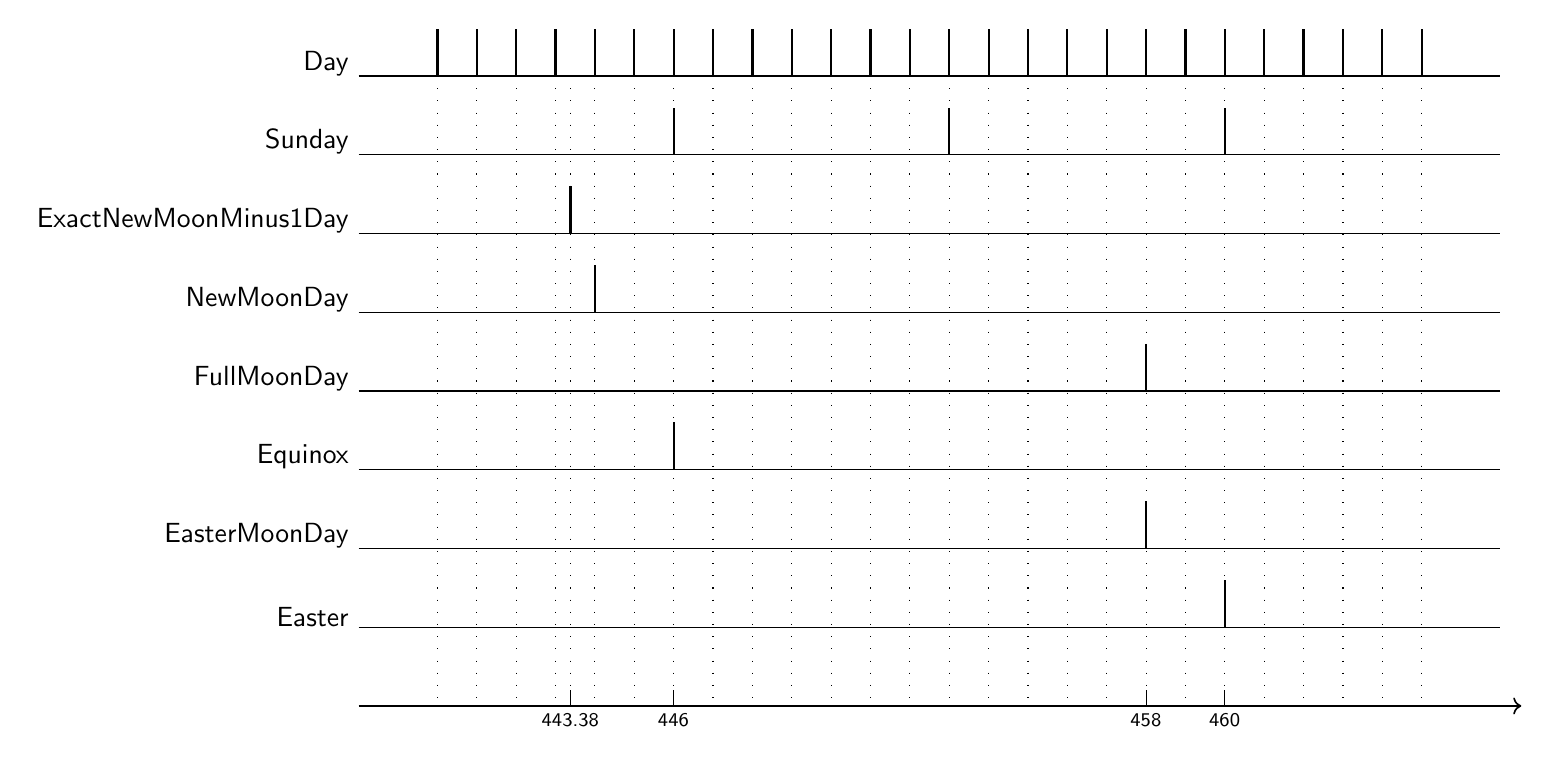 \pgfkeysifdefined{/tikz/tesl clock name/.@cmd}{}{%
  \tikzstyle{tesl clock name}=[node font=\sffamily, above left, inner ysep=0pt]
}
\pgfkeysifdefined{/tikz/tesl time line/.@cmd}{}{%
  \tikzstyle{tesl time line}=[->,shorten >=1pt,auto,semithick]
}
\pgfkeysifdefined{/tikz/tesl tick helper/.@cmd}{}{%
  \tikzstyle{tesl tick helper}=[loosely dotted]
}
\pgfkeysifdefined{/tikz/tesl clock tick mark/.@cmd}{}{%
  \tikzstyle{tesl clock tick mark}=[thick]
}
\pgfkeysifdefined{/tikz/tesl tick mark/.@cmd}{}{%
  \tikzstyle{tesl tick mark}=[]
}
\pgfkeysifdefined{/tikz/tesl tick label/.@cmd}{}{%
  \tikzstyle{tesl tick label}=[below, node font={\sffamily\scriptsize}]
}
\pgfkeysifdefined{/tikz/tesl clock line/.@cmd}{}{%
  \tikzstyle{tesl clock line}=[]
}
\expandafter\ifx\csname teslclocktickheight\endcsname\relax
  \def\teslclocktickheight{0.6}%
\fi
\expandafter\ifx\csname tesltimetickheight\endcsname\relax
  \def\tesltimetickheight{0.2}%
\fi
\expandafter\ifx\csname teslxoffsetfromtimeorigin\endcsname\relax
  \def\teslxoffsetfromtimeorigin{-1}%
\fi
\expandafter\ifx\csname teslextraclocklength\endcsname\relax
  \def\teslextraclocklength{1}%
\fi
\expandafter\ifx\csname teslextratimelinelength\endcsname\relax
  \def\teslextratimelinelength{0.3}%
\fi
\expandafter\ifx\csname teslpicid\endcsname\relax
  \def\teslpicid{}%
\fi

\path (220, -0) ++(\teslxoffsetfromtimeorigin, 0) coordinate (\teslpicid c_0) ;
\path (220, -0) ++(12.5, 0) ++(\teslextraclocklength, 0) coordinate (\teslpicid c_0_end) ;
\draw[tesl clock line] (\teslpicid c_0) node[tesl clock name] {Day} -- (\teslpicid c_0_end) ;
\path (220, -1) ++(\teslxoffsetfromtimeorigin, 0) coordinate (\teslpicid c_1) ;
\path (220, -1) ++(12.5, 0) ++(\teslextraclocklength, 0) coordinate (\teslpicid c_1_end) ;
\draw[tesl clock line] (\teslpicid c_1) node[tesl clock name] {Sunday} -- (\teslpicid c_1_end) ;
\path (220, -2) ++(\teslxoffsetfromtimeorigin, 0) coordinate (\teslpicid c_2) ;
\path (220, -2) ++(12.5, 0) ++(\teslextraclocklength, 0) coordinate (\teslpicid c_2_end) ;
\draw[tesl clock line] (\teslpicid c_2) node[tesl clock name] {ExactNewMoonMinus1Day} -- (\teslpicid c_2_end) ;
\path (220, -3) ++(\teslxoffsetfromtimeorigin, 0) coordinate (\teslpicid c_3) ;
\path (220, -3) ++(12.5, 0) ++(\teslextraclocklength, 0) coordinate (\teslpicid c_3_end) ;
\draw[tesl clock line] (\teslpicid c_3) node[tesl clock name] {NewMoonDay} -- (\teslpicid c_3_end) ;
\path (220, -4) ++(\teslxoffsetfromtimeorigin, 0) coordinate (\teslpicid c_4) ;
\path (220, -4) ++(12.5, 0) ++(\teslextraclocklength, 0) coordinate (\teslpicid c_4_end) ;
\draw[tesl clock line] (\teslpicid c_4) node[tesl clock name] {FullMoonDay} -- (\teslpicid c_4_end) ;
\path (220, -5) ++(\teslxoffsetfromtimeorigin, 0) coordinate (\teslpicid c_5) ;
\path (220, -5) ++(12.5, 0) ++(\teslextraclocklength, 0) coordinate (\teslpicid c_5_end) ;
\draw[tesl clock line] (\teslpicid c_5) node[tesl clock name] {Equinox} -- (\teslpicid c_5_end) ;
\path (220, -6) ++(\teslxoffsetfromtimeorigin, 0) coordinate (\teslpicid c_6) ;
\path (220, -6) ++(12.5, 0) ++(\teslextraclocklength, 0) coordinate (\teslpicid c_6_end) ;
\draw[tesl clock line] (\teslpicid c_6) node[tesl clock name] {EasterMoonDay} -- (\teslpicid c_6_end) ;
\path (220, -7) ++(\teslxoffsetfromtimeorigin, 0) coordinate (\teslpicid c_7) ;
\path (220, -7) ++(12.5, 0) ++(\teslextraclocklength, 0) coordinate (\teslpicid c_7_end) ;
\draw[tesl clock line] (\teslpicid c_7) node[tesl clock name] {Easter} -- (\teslpicid c_7_end) ;
\path (220, -8) ++(\teslxoffsetfromtimeorigin, 0) coordinate (\teslpicid timeline) ;
\path (220, -8) ++(12.5, 0) ++(\teslextraclocklength, 0) ++(\teslextratimelinelength, 0) coordinate (\teslpicid timeline_end) ;
\draw[tesl time line] (\teslpicid timeline) -- (\teslpicid timeline_end) ;
\draw[tesl tick helper] (220, 0) -- +(0, -8) ;
\draw[tesl clock tick mark] (220, -0) -- +(0, \teslclocktickheight) ; % Day_0
\draw[tesl tick helper] (220.5, 0) -- +(0, -8) ;
\draw[tesl clock tick mark] (220.5, -0) -- +(0, \teslclocktickheight) ; % Day_1
\draw[tesl tick helper] (221, 0) -- +(0, -8) ;
\draw[tesl clock tick mark] (221, -0) -- +(0, \teslclocktickheight) ; % Day_2
\draw[tesl tick helper] (221.5, 0) -- +(0, -8) ;
\draw[tesl clock tick mark] (221.5, -0) -- +(0, \teslclocktickheight) ; % Day_3
\draw[tesl tick helper] (221.69, 0) -- +(0, -8) ;
\draw[tesl tick mark] (221.69, -8) -- +(0, \tesltimetickheight) ;
\node[tesl tick label] (\teslpicid d_443_38) at (221.69, -8) {443.38} ;
\draw[tesl clock tick mark] (221.69, -2) -- +(0, \teslclocktickheight) ; % ExactNewMoonMinus1Day_4
\draw[tesl tick helper] (222, 0) -- +(0, -8) ;
\draw[tesl clock tick mark] (222, -0) -- +(0, \teslclocktickheight) ; % Day_5
\draw[tesl clock tick mark] (222, -3) -- +(0, \teslclocktickheight) ; % NewMoonDay_5
\draw[tesl tick helper] (222.5, 0) -- +(0, -8) ;
\draw[tesl clock tick mark] (222.5, -0) -- +(0, \teslclocktickheight) ; % Day_6
\draw[tesl tick helper] (223, 0) -- +(0, -8) ;
\draw[tesl tick mark] (223, -8) -- +(0, \tesltimetickheight) ;
\node[tesl tick label] (\teslpicid d_446) at (223, -8) {446} ;
\draw[tesl clock tick mark] (223, -5) -- +(0, \teslclocktickheight) ; % Equinox_7
\draw[tesl clock tick mark] (223, -1) -- +(0, \teslclocktickheight) ; % Sunday_7
\draw[tesl clock tick mark] (223, -0) -- +(0, \teslclocktickheight) ; % Day_7
\draw[tesl tick helper] (223.5, 0) -- +(0, -8) ;
\draw[tesl clock tick mark] (223.5, -0) -- +(0, \teslclocktickheight) ; % Day_8
\draw[tesl tick helper] (224, 0) -- +(0, -8) ;
\draw[tesl clock tick mark] (224, -0) -- +(0, \teslclocktickheight) ; % Day_9
\draw[tesl tick helper] (224.5, 0) -- +(0, -8) ;
\draw[tesl clock tick mark] (224.5, -0) -- +(0, \teslclocktickheight) ; % Day_10
\draw[tesl tick helper] (225, 0) -- +(0, -8) ;
\draw[tesl clock tick mark] (225, -0) -- +(0, \teslclocktickheight) ; % Day_11
\draw[tesl tick helper] (225.5, 0) -- +(0, -8) ;
\draw[tesl clock tick mark] (225.5, -0) -- +(0, \teslclocktickheight) ; % Day_12
\draw[tesl tick helper] (226, 0) -- +(0, -8) ;
\draw[tesl clock tick mark] (226, -0) -- +(0, \teslclocktickheight) ; % Day_13
\draw[tesl tick helper] (226.5, 0) -- +(0, -8) ;
\draw[tesl clock tick mark] (226.5, -1) -- +(0, \teslclocktickheight) ; % Sunday_14
\draw[tesl clock tick mark] (226.5, -0) -- +(0, \teslclocktickheight) ; % Day_14
\draw[tesl tick helper] (227, 0) -- +(0, -8) ;
\draw[tesl clock tick mark] (227, -0) -- +(0, \teslclocktickheight) ; % Day_15
\draw[tesl tick helper] (227.5, 0) -- +(0, -8) ;
\draw[tesl clock tick mark] (227.5, -0) -- +(0, \teslclocktickheight) ; % Day_16
\draw[tesl tick helper] (228, 0) -- +(0, -8) ;
\draw[tesl clock tick mark] (228, -0) -- +(0, \teslclocktickheight) ; % Day_17
\draw[tesl tick helper] (228.5, 0) -- +(0, -8) ;
\draw[tesl clock tick mark] (228.5, -0) -- +(0, \teslclocktickheight) ; % Day_18
\draw[tesl tick helper] (229, 0) -- +(0, -8) ;
\draw[tesl tick mark] (229, -8) -- +(0, \tesltimetickheight) ;
\node[tesl tick label] (\teslpicid d_458) at (229, -8) {458} ;
\draw[tesl clock tick mark] (229, -6) -- +(0, \teslclocktickheight) ; % EasterMoonDay_19
\draw[tesl clock tick mark] (229, -4) -- +(0, \teslclocktickheight) ; % FullMoonDay_19
\draw[tesl clock tick mark] (229, -0) -- +(0, \teslclocktickheight) ; % Day_19
\draw[tesl tick helper] (229.5, 0) -- +(0, -8) ;
\draw[tesl clock tick mark] (229.5, -0) -- +(0, \teslclocktickheight) ; % Day_20
\draw[tesl tick helper] (230, 0) -- +(0, -8) ;
\draw[tesl tick mark] (230, -8) -- +(0, \tesltimetickheight) ;
\node[tesl tick label] (\teslpicid d_460) at (230, -8) {460} ;
\draw[tesl clock tick mark] (230, -7) -- +(0, \teslclocktickheight) ; % Easter_21
\draw[tesl clock tick mark] (230, -1) -- +(0, \teslclocktickheight) ; % Sunday_21
\draw[tesl clock tick mark] (230, -0) -- +(0, \teslclocktickheight) ; % Day_21
\draw[tesl tick helper] (230.5, 0) -- +(0, -8) ;
\draw[tesl clock tick mark] (230.5, -0) -- +(0, \teslclocktickheight) ; % Day_22
\draw[tesl tick helper] (231, 0) -- +(0, -8) ;
\draw[tesl clock tick mark] (231, -0) -- +(0, \teslclocktickheight) ; % Day_23
\draw[tesl tick helper] (231.5, 0) -- +(0, -8) ;
\draw[tesl clock tick mark] (231.5, -0) -- +(0, \teslclocktickheight) ; % Day_24
\draw[tesl tick helper] (232, 0) -- +(0, -8) ;
\draw[tesl clock tick mark] (232, -0) -- +(0, \teslclocktickheight) ; % Day_25
\draw[tesl tick helper] (232.5, 0) -- +(0, -8) ;
\draw[tesl clock tick mark] (232.5, -0) -- +(0, \teslclocktickheight) ; % Day_26
